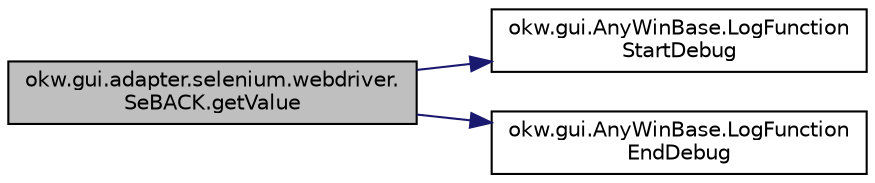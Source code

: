 digraph "okw.gui.adapter.selenium.webdriver.SeBACK.getValue"
{
 // INTERACTIVE_SVG=YES
 // LATEX_PDF_SIZE
  edge [fontname="Helvetica",fontsize="10",labelfontname="Helvetica",labelfontsize="10"];
  node [fontname="Helvetica",fontsize="10",shape=record];
  rankdir="LR";
  Node29 [label="okw.gui.adapter.selenium.webdriver.\lSeBACK.getValue",height=0.2,width=0.4,color="black", fillcolor="grey75", style="filled", fontcolor="black",tooltip="Alle Value Schlüsselwörter werden nicht unterstützt."];
  Node29 -> Node30 [color="midnightblue",fontsize="10",style="solid",fontname="Helvetica"];
  Node30 [label="okw.gui.AnyWinBase.LogFunction\lStartDebug",height=0.2,width=0.4,color="black", fillcolor="white", style="filled",URL="$classokw_1_1gui_1_1_any_win_base.html#abaab572bdbed7b471f659d5dd8c76853",tooltip="Methode ruft die Methode Logger.Instance.LogFunctionStartDebug(fps_FunctionName), und erweitert den g..."];
  Node29 -> Node31 [color="midnightblue",fontsize="10",style="solid",fontname="Helvetica"];
  Node31 [label="okw.gui.AnyWinBase.LogFunction\lEndDebug",height=0.2,width=0.4,color="black", fillcolor="white", style="filled",URL="$classokw_1_1gui_1_1_any_win_base.html#a51cf50ace21902b3a5359316f53a7f3e",tooltip="Methode ruft die Methode Logger.Instance.LogFunctionEndDebug() auf."];
}
